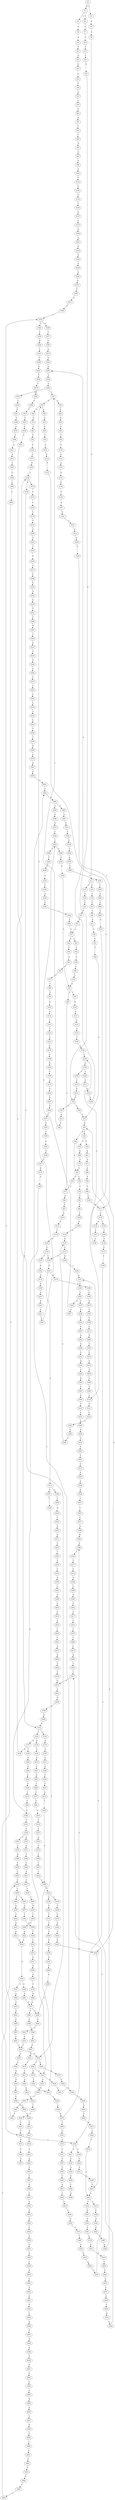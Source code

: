 strict digraph  {
	S0 -> S1 [ label = G ];
	S0 -> S2 [ label = C ];
	S1 -> S3 [ label = A ];
	S1 -> S4 [ label = C ];
	S2 -> S5 [ label = G ];
	S3 -> S6 [ label = C ];
	S4 -> S7 [ label = C ];
	S5 -> S8 [ label = C ];
	S6 -> S9 [ label = G ];
	S7 -> S10 [ label = G ];
	S8 -> S11 [ label = G ];
	S9 -> S12 [ label = T ];
	S10 -> S13 [ label = C ];
	S11 -> S14 [ label = C ];
	S11 -> S15 [ label = T ];
	S12 -> S16 [ label = G ];
	S13 -> S17 [ label = C ];
	S14 -> S18 [ label = A ];
	S15 -> S19 [ label = A ];
	S16 -> S20 [ label = G ];
	S17 -> S21 [ label = G ];
	S18 -> S22 [ label = G ];
	S19 -> S23 [ label = G ];
	S20 -> S24 [ label = G ];
	S21 -> S25 [ label = G ];
	S22 -> S26 [ label = C ];
	S23 -> S27 [ label = C ];
	S24 -> S28 [ label = T ];
	S25 -> S29 [ label = T ];
	S25 -> S30 [ label = A ];
	S26 -> S31 [ label = C ];
	S27 -> S32 [ label = C ];
	S28 -> S33 [ label = A ];
	S29 -> S34 [ label = G ];
	S30 -> S35 [ label = A ];
	S31 -> S36 [ label = G ];
	S32 -> S37 [ label = G ];
	S33 -> S38 [ label = C ];
	S34 -> S39 [ label = G ];
	S35 -> S40 [ label = C ];
	S36 -> S41 [ label = G ];
	S37 -> S42 [ label = A ];
	S37 -> S43 [ label = C ];
	S38 -> S44 [ label = T ];
	S39 -> S45 [ label = T ];
	S39 -> S46 [ label = A ];
	S40 -> S47 [ label = T ];
	S41 -> S48 [ label = T ];
	S42 -> S49 [ label = A ];
	S43 -> S50 [ label = T ];
	S44 -> S51 [ label = A ];
	S45 -> S52 [ label = G ];
	S45 -> S53 [ label = T ];
	S46 -> S54 [ label = A ];
	S47 -> S55 [ label = G ];
	S47 -> S56 [ label = A ];
	S48 -> S34 [ label = G ];
	S49 -> S57 [ label = A ];
	S50 -> S58 [ label = G ];
	S51 -> S59 [ label = T ];
	S52 -> S60 [ label = G ];
	S53 -> S61 [ label = A ];
	S54 -> S62 [ label = C ];
	S54 -> S63 [ label = G ];
	S55 -> S64 [ label = C ];
	S55 -> S65 [ label = G ];
	S56 -> S66 [ label = C ];
	S57 -> S67 [ label = C ];
	S58 -> S68 [ label = G ];
	S59 -> S69 [ label = T ];
	S60 -> S70 [ label = A ];
	S61 -> S71 [ label = G ];
	S62 -> S72 [ label = C ];
	S63 -> S73 [ label = A ];
	S64 -> S74 [ label = A ];
	S65 -> S75 [ label = A ];
	S66 -> S76 [ label = A ];
	S67 -> S77 [ label = C ];
	S68 -> S78 [ label = A ];
	S69 -> S79 [ label = G ];
	S70 -> S54 [ label = A ];
	S71 -> S80 [ label = A ];
	S72 -> S81 [ label = T ];
	S73 -> S82 [ label = A ];
	S74 -> S83 [ label = A ];
	S75 -> S84 [ label = C ];
	S76 -> S85 [ label = A ];
	S77 -> S86 [ label = C ];
	S78 -> S87 [ label = A ];
	S79 -> S88 [ label = G ];
	S80 -> S89 [ label = A ];
	S81 -> S90 [ label = C ];
	S82 -> S91 [ label = C ];
	S83 -> S92 [ label = C ];
	S84 -> S93 [ label = C ];
	S85 -> S94 [ label = C ];
	S86 -> S95 [ label = C ];
	S87 -> S96 [ label = T ];
	S87 -> S97 [ label = G ];
	S88 -> S98 [ label = A ];
	S89 -> S99 [ label = G ];
	S90 -> S100 [ label = G ];
	S91 -> S101 [ label = G ];
	S92 -> S102 [ label = C ];
	S93 -> S103 [ label = C ];
	S94 -> S104 [ label = G ];
	S95 -> S105 [ label = G ];
	S96 -> S106 [ label = G ];
	S97 -> S73 [ label = A ];
	S98 -> S107 [ label = A ];
	S99 -> S108 [ label = G ];
	S100 -> S109 [ label = G ];
	S101 -> S110 [ label = G ];
	S102 -> S111 [ label = A ];
	S103 -> S112 [ label = G ];
	S104 -> S113 [ label = A ];
	S105 -> S114 [ label = A ];
	S106 -> S115 [ label = G ];
	S107 -> S116 [ label = C ];
	S108 -> S117 [ label = G ];
	S109 -> S118 [ label = C ];
	S110 -> S119 [ label = C ];
	S111 -> S120 [ label = G ];
	S112 -> S121 [ label = T ];
	S113 -> S122 [ label = A ];
	S114 -> S123 [ label = C ];
	S115 -> S124 [ label = G ];
	S116 -> S125 [ label = G ];
	S117 -> S126 [ label = G ];
	S118 -> S127 [ label = A ];
	S119 -> S128 [ label = A ];
	S120 -> S129 [ label = A ];
	S121 -> S130 [ label = C ];
	S122 -> S131 [ label = A ];
	S123 -> S132 [ label = T ];
	S124 -> S133 [ label = G ];
	S125 -> S134 [ label = G ];
	S126 -> S135 [ label = T ];
	S126 -> S136 [ label = G ];
	S127 -> S137 [ label = C ];
	S128 -> S138 [ label = C ];
	S129 -> S139 [ label = C ];
	S129 -> S140 [ label = A ];
	S130 -> S141 [ label = T ];
	S131 -> S142 [ label = A ];
	S132 -> S143 [ label = A ];
	S133 -> S144 [ label = T ];
	S134 -> S145 [ label = T ];
	S135 -> S146 [ label = C ];
	S136 -> S147 [ label = T ];
	S137 -> S148 [ label = G ];
	S137 -> S149 [ label = C ];
	S138 -> S149 [ label = C ];
	S138 -> S150 [ label = T ];
	S139 -> S151 [ label = T ];
	S140 -> S152 [ label = C ];
	S141 -> S153 [ label = C ];
	S142 -> S154 [ label = C ];
	S143 -> S155 [ label = G ];
	S144 -> S156 [ label = C ];
	S145 -> S157 [ label = A ];
	S146 -> S158 [ label = T ];
	S147 -> S159 [ label = C ];
	S148 -> S160 [ label = C ];
	S149 -> S161 [ label = G ];
	S150 -> S162 [ label = G ];
	S151 -> S163 [ label = C ];
	S152 -> S164 [ label = C ];
	S152 -> S165 [ label = A ];
	S153 -> S166 [ label = G ];
	S154 -> S167 [ label = A ];
	S155 -> S168 [ label = A ];
	S156 -> S169 [ label = C ];
	S157 -> S170 [ label = C ];
	S158 -> S171 [ label = C ];
	S159 -> S169 [ label = C ];
	S160 -> S172 [ label = G ];
	S161 -> S173 [ label = A ];
	S161 -> S174 [ label = G ];
	S162 -> S175 [ label = G ];
	S163 -> S176 [ label = C ];
	S164 -> S177 [ label = A ];
	S164 -> S178 [ label = G ];
	S165 -> S179 [ label = G ];
	S166 -> S180 [ label = G ];
	S167 -> S181 [ label = G ];
	S168 -> S182 [ label = A ];
	S169 -> S183 [ label = G ];
	S170 -> S184 [ label = G ];
	S171 -> S185 [ label = T ];
	S172 -> S186 [ label = C ];
	S173 -> S187 [ label = G ];
	S173 -> S188 [ label = A ];
	S174 -> S189 [ label = G ];
	S175 -> S190 [ label = G ];
	S176 -> S191 [ label = C ];
	S177 -> S192 [ label = G ];
	S177 -> S193 [ label = C ];
	S178 -> S194 [ label = G ];
	S179 -> S195 [ label = C ];
	S180 -> S196 [ label = C ];
	S181 -> S197 [ label = A ];
	S182 -> S198 [ label = T ];
	S183 -> S199 [ label = C ];
	S183 -> S200 [ label = T ];
	S184 -> S201 [ label = A ];
	S185 -> S202 [ label = C ];
	S186 -> S203 [ label = G ];
	S187 -> S204 [ label = T ];
	S188 -> S205 [ label = T ];
	S189 -> S206 [ label = A ];
	S190 -> S207 [ label = A ];
	S191 -> S208 [ label = A ];
	S192 -> S129 [ label = A ];
	S193 -> S209 [ label = C ];
	S194 -> S210 [ label = A ];
	S195 -> S211 [ label = C ];
	S196 -> S127 [ label = A ];
	S197 -> S212 [ label = A ];
	S198 -> S213 [ label = C ];
	S199 -> S214 [ label = C ];
	S200 -> S215 [ label = C ];
	S201 -> S216 [ label = A ];
	S202 -> S217 [ label = T ];
	S202 -> S218 [ label = G ];
	S203 -> S219 [ label = C ];
	S203 -> S220 [ label = G ];
	S204 -> S221 [ label = C ];
	S205 -> S222 [ label = G ];
	S206 -> S223 [ label = A ];
	S207 -> S224 [ label = A ];
	S208 -> S225 [ label = T ];
	S209 -> S226 [ label = A ];
	S210 -> S227 [ label = C ];
	S211 -> S228 [ label = G ];
	S212 -> S229 [ label = G ];
	S213 -> S230 [ label = G ];
	S214 -> S231 [ label = G ];
	S215 -> S232 [ label = G ];
	S216 -> S233 [ label = G ];
	S217 -> S234 [ label = G ];
	S218 -> S235 [ label = T ];
	S219 -> S236 [ label = G ];
	S220 -> S237 [ label = C ];
	S221 -> S238 [ label = C ];
	S222 -> S239 [ label = T ];
	S223 -> S240 [ label = T ];
	S224 -> S241 [ label = C ];
	S225 -> S242 [ label = C ];
	S226 -> S243 [ label = C ];
	S227 -> S244 [ label = G ];
	S228 -> S245 [ label = T ];
	S229 -> S246 [ label = G ];
	S230 -> S247 [ label = G ];
	S231 -> S25 [ label = G ];
	S232 -> S248 [ label = G ];
	S233 -> S249 [ label = A ];
	S234 -> S250 [ label = A ];
	S235 -> S251 [ label = G ];
	S236 -> S252 [ label = T ];
	S237 -> S253 [ label = T ];
	S238 -> S254 [ label = A ];
	S239 -> S255 [ label = A ];
	S240 -> S256 [ label = T ];
	S241 -> S257 [ label = T ];
	S242 -> S258 [ label = T ];
	S243 -> S259 [ label = C ];
	S244 -> S260 [ label = C ];
	S245 -> S261 [ label = C ];
	S246 -> S117 [ label = G ];
	S247 -> S262 [ label = G ];
	S248 -> S263 [ label = A ];
	S249 -> S264 [ label = A ];
	S250 -> S265 [ label = G ];
	S251 -> S266 [ label = G ];
	S252 -> S267 [ label = C ];
	S253 -> S268 [ label = A ];
	S253 -> S269 [ label = G ];
	S254 -> S270 [ label = G ];
	S255 -> S271 [ label = G ];
	S256 -> S272 [ label = G ];
	S257 -> S55 [ label = G ];
	S258 -> S273 [ label = G ];
	S259 -> S274 [ label = C ];
	S260 -> S275 [ label = C ];
	S261 -> S276 [ label = C ];
	S262 -> S277 [ label = T ];
	S263 -> S278 [ label = A ];
	S264 -> S279 [ label = G ];
	S265 -> S280 [ label = T ];
	S266 -> S281 [ label = T ];
	S267 -> S282 [ label = G ];
	S268 -> S283 [ label = T ];
	S269 -> S284 [ label = G ];
	S270 -> S285 [ label = T ];
	S270 -> S286 [ label = C ];
	S271 -> S287 [ label = T ];
	S272 -> S288 [ label = A ];
	S273 -> S289 [ label = C ];
	S274 -> S290 [ label = C ];
	S275 -> S291 [ label = C ];
	S276 -> S292 [ label = T ];
	S277 -> S293 [ label = A ];
	S278 -> S294 [ label = C ];
	S279 -> S295 [ label = T ];
	S280 -> S296 [ label = A ];
	S281 -> S297 [ label = A ];
	S282 -> S298 [ label = A ];
	S283 -> S299 [ label = A ];
	S284 -> S300 [ label = A ];
	S285 -> S301 [ label = A ];
	S286 -> S302 [ label = T ];
	S287 -> S303 [ label = T ];
	S288 -> S304 [ label = A ];
	S289 -> S305 [ label = C ];
	S290 -> S306 [ label = T ];
	S291 -> S307 [ label = A ];
	S292 -> S308 [ label = C ];
	S293 -> S309 [ label = T ];
	S294 -> S310 [ label = A ];
	S294 -> S47 [ label = T ];
	S295 -> S311 [ label = G ];
	S297 -> S312 [ label = T ];
	S297 -> S313 [ label = C ];
	S298 -> S314 [ label = C ];
	S299 -> S315 [ label = G ];
	S300 -> S87 [ label = A ];
	S301 -> S316 [ label = G ];
	S302 -> S317 [ label = T ];
	S303 -> S318 [ label = T ];
	S304 -> S319 [ label = C ];
	S305 -> S320 [ label = A ];
	S306 -> S321 [ label = T ];
	S307 -> S322 [ label = T ];
	S308 -> S323 [ label = T ];
	S309 -> S324 [ label = C ];
	S310 -> S325 [ label = G ];
	S311 -> S326 [ label = T ];
	S312 -> S327 [ label = G ];
	S313 -> S328 [ label = C ];
	S314 -> S329 [ label = G ];
	S315 -> S330 [ label = T ];
	S316 -> S331 [ label = G ];
	S317 -> S332 [ label = C ];
	S318 -> S333 [ label = C ];
	S319 -> S334 [ label = C ];
	S320 -> S335 [ label = G ];
	S321 -> S336 [ label = C ];
	S322 -> S337 [ label = C ];
	S323 -> S338 [ label = T ];
	S323 -> S339 [ label = G ];
	S324 -> S340 [ label = C ];
	S325 -> S341 [ label = G ];
	S326 -> S342 [ label = C ];
	S327 -> S343 [ label = A ];
	S328 -> S344 [ label = G ];
	S329 -> S345 [ label = C ];
	S330 -> S346 [ label = A ];
	S331 -> S347 [ label = G ];
	S332 -> S348 [ label = A ];
	S333 -> S349 [ label = A ];
	S334 -> S350 [ label = C ];
	S335 -> S351 [ label = T ];
	S336 -> S352 [ label = C ];
	S336 -> S353 [ label = G ];
	S337 -> S354 [ label = G ];
	S338 -> S355 [ label = C ];
	S339 -> S356 [ label = T ];
	S340 -> S357 [ label = C ];
	S341 -> S358 [ label = A ];
	S342 -> S359 [ label = G ];
	S342 -> S360 [ label = C ];
	S343 -> S361 [ label = G ];
	S344 -> S362 [ label = G ];
	S345 -> S363 [ label = G ];
	S346 -> S364 [ label = G ];
	S347 -> S365 [ label = T ];
	S348 -> S366 [ label = C ];
	S349 -> S367 [ label = C ];
	S350 -> S368 [ label = G ];
	S351 -> S369 [ label = C ];
	S352 -> S370 [ label = T ];
	S353 -> S371 [ label = A ];
	S354 -> S372 [ label = T ];
	S355 -> S373 [ label = T ];
	S356 -> S374 [ label = C ];
	S357 -> S375 [ label = G ];
	S358 -> S376 [ label = A ];
	S359 -> S377 [ label = T ];
	S360 -> S378 [ label = T ];
	S361 -> S379 [ label = C ];
	S362 -> S380 [ label = T ];
	S363 -> S381 [ label = C ];
	S364 -> S382 [ label = C ];
	S365 -> S383 [ label = C ];
	S366 -> S384 [ label = G ];
	S367 -> S385 [ label = T ];
	S368 -> S386 [ label = T ];
	S369 -> S387 [ label = G ];
	S370 -> S388 [ label = G ];
	S371 -> S389 [ label = T ];
	S372 -> S390 [ label = C ];
	S373 -> S391 [ label = C ];
	S374 -> S392 [ label = G ];
	S375 -> S393 [ label = A ];
	S376 -> S394 [ label = T ];
	S377 -> S395 [ label = C ];
	S378 -> S396 [ label = G ];
	S379 -> S397 [ label = G ];
	S380 -> S398 [ label = G ];
	S381 -> S399 [ label = C ];
	S382 -> S400 [ label = C ];
	S383 -> S401 [ label = A ];
	S384 -> S402 [ label = C ];
	S385 -> S403 [ label = C ];
	S386 -> S130 [ label = C ];
	S387 -> S404 [ label = T ];
	S388 -> S405 [ label = T ];
	S389 -> S406 [ label = C ];
	S390 -> S407 [ label = C ];
	S391 -> S408 [ label = G ];
	S392 -> S409 [ label = T ];
	S393 -> S410 [ label = A ];
	S394 -> S411 [ label = A ];
	S395 -> S412 [ label = G ];
	S396 -> S413 [ label = G ];
	S397 -> S414 [ label = G ];
	S398 -> S39 [ label = G ];
	S399 -> S415 [ label = T ];
	S400 -> S37 [ label = G ];
	S401 -> S416 [ label = C ];
	S402 -> S417 [ label = C ];
	S403 -> S418 [ label = C ];
	S404 -> S419 [ label = A ];
	S405 -> S420 [ label = C ];
	S406 -> S421 [ label = G ];
	S407 -> S422 [ label = T ];
	S408 -> S423 [ label = G ];
	S409 -> S424 [ label = G ];
	S410 -> S425 [ label = A ];
	S410 -> S426 [ label = G ];
	S411 -> S427 [ label = G ];
	S412 -> S428 [ label = G ];
	S413 -> S429 [ label = C ];
	S414 -> S430 [ label = T ];
	S415 -> S431 [ label = C ];
	S416 -> S432 [ label = T ];
	S417 -> S433 [ label = C ];
	S418 -> S434 [ label = T ];
	S419 -> S435 [ label = A ];
	S420 -> S436 [ label = C ];
	S421 -> S437 [ label = T ];
	S422 -> S308 [ label = C ];
	S423 -> S438 [ label = A ];
	S424 -> S439 [ label = G ];
	S425 -> S440 [ label = G ];
	S426 -> S441 [ label = T ];
	S427 -> S442 [ label = T ];
	S428 -> S263 [ label = A ];
	S429 -> S443 [ label = C ];
	S430 -> S444 [ label = C ];
	S431 -> S445 [ label = G ];
	S432 -> S446 [ label = C ];
	S433 -> S447 [ label = T ];
	S434 -> S448 [ label = T ];
	S435 -> S449 [ label = G ];
	S436 -> S450 [ label = T ];
	S437 -> S451 [ label = T ];
	S438 -> S452 [ label = G ];
	S439 -> S281 [ label = T ];
	S440 -> S453 [ label = T ];
	S441 -> S454 [ label = C ];
	S442 -> S455 [ label = C ];
	S443 -> S456 [ label = T ];
	S444 -> S457 [ label = G ];
	S445 -> S458 [ label = G ];
	S446 -> S459 [ label = G ];
	S447 -> S460 [ label = T ];
	S448 -> S461 [ label = T ];
	S449 -> S462 [ label = A ];
	S450 -> S463 [ label = A ];
	S450 -> S464 [ label = T ];
	S451 -> S465 [ label = T ];
	S452 -> S466 [ label = A ];
	S453 -> S467 [ label = G ];
	S454 -> S468 [ label = G ];
	S455 -> S469 [ label = T ];
	S456 -> S470 [ label = G ];
	S457 -> S471 [ label = C ];
	S458 -> S472 [ label = G ];
	S459 -> S473 [ label = C ];
	S460 -> S474 [ label = C ];
	S461 -> S475 [ label = C ];
	S462 -> S476 [ label = C ];
	S463 -> S477 [ label = C ];
	S464 -> S478 [ label = G ];
	S465 -> S479 [ label = G ];
	S466 -> S480 [ label = G ];
	S467 -> S481 [ label = T ];
	S468 -> S482 [ label = C ];
	S468 -> S483 [ label = A ];
	S469 -> S484 [ label = C ];
	S470 -> S485 [ label = G ];
	S471 -> S486 [ label = A ];
	S472 -> S487 [ label = C ];
	S473 -> S488 [ label = T ];
	S474 -> S489 [ label = A ];
	S475 -> S490 [ label = A ];
	S476 -> S491 [ label = G ];
	S477 -> S492 [ label = T ];
	S478 -> S493 [ label = T ];
	S479 -> S494 [ label = T ];
	S480 -> S495 [ label = G ];
	S481 -> S342 [ label = C ];
	S482 -> S496 [ label = G ];
	S483 -> S497 [ label = G ];
	S484 -> S498 [ label = T ];
	S485 -> S499 [ label = G ];
	S486 -> S500 [ label = C ];
	S487 -> S501 [ label = T ];
	S488 -> S502 [ label = T ];
	S489 -> S503 [ label = T ];
	S490 -> S504 [ label = T ];
	S491 -> S505 [ label = G ];
	S492 -> S506 [ label = A ];
	S493 -> S507 [ label = A ];
	S494 -> S508 [ label = A ];
	S495 -> S509 [ label = T ];
	S496 -> S510 [ label = G ];
	S497 -> S511 [ label = G ];
	S498 -> S202 [ label = C ];
	S498 -> S512 [ label = G ];
	S499 -> S513 [ label = T ];
	S500 -> S514 [ label = G ];
	S501 -> S515 [ label = C ];
	S502 -> S516 [ label = C ];
	S503 -> S517 [ label = C ];
	S504 -> S518 [ label = C ];
	S505 -> S519 [ label = C ];
	S506 -> S520 [ label = C ];
	S507 -> S521 [ label = G ];
	S508 -> S522 [ label = G ];
	S509 -> S523 [ label = C ];
	S510 -> S524 [ label = C ];
	S511 -> S525 [ label = T ];
	S512 -> S526 [ label = T ];
	S513 -> S527 [ label = C ];
	S514 -> S528 [ label = C ];
	S515 -> S529 [ label = A ];
	S516 -> S530 [ label = A ];
	S517 -> S531 [ label = C ];
	S518 -> S531 [ label = C ];
	S519 -> S532 [ label = T ];
	S520 -> S533 [ label = C ];
	S521 -> S534 [ label = G ];
	S522 -> S534 [ label = G ];
	S523 -> S535 [ label = C ];
	S524 -> S253 [ label = T ];
	S525 -> S536 [ label = A ];
	S526 -> S537 [ label = A ];
	S527 -> S538 [ label = C ];
	S528 -> S172 [ label = G ];
	S529 -> S539 [ label = C ];
	S530 -> S540 [ label = T ];
	S531 -> S541 [ label = A ];
	S532 -> S542 [ label = C ];
	S533 -> S543 [ label = A ];
	S534 -> S544 [ label = A ];
	S535 -> S545 [ label = C ];
	S536 -> S546 [ label = T ];
	S538 -> S547 [ label = C ];
	S539 -> S548 [ label = G ];
	S540 -> S517 [ label = C ];
	S541 -> S549 [ label = G ];
	S542 -> S550 [ label = T ];
	S543 -> S551 [ label = G ];
	S544 -> S552 [ label = G ];
	S544 -> S553 [ label = A ];
	S545 -> S554 [ label = A ];
	S545 -> S555 [ label = G ];
	S546 -> S556 [ label = A ];
	S547 -> S555 [ label = G ];
	S548 -> S557 [ label = T ];
	S549 -> S558 [ label = A ];
	S550 -> S559 [ label = C ];
	S551 -> S560 [ label = G ];
	S552 -> S561 [ label = A ];
	S553 -> S562 [ label = A ];
	S554 -> S563 [ label = G ];
	S555 -> S564 [ label = A ];
	S555 -> S565 [ label = G ];
	S556 -> S566 [ label = A ];
	S557 -> S567 [ label = C ];
	S558 -> S568 [ label = A ];
	S559 -> S569 [ label = G ];
	S560 -> S570 [ label = A ];
	S561 -> S571 [ label = G ];
	S562 -> S572 [ label = G ];
	S563 -> S573 [ label = A ];
	S564 -> S574 [ label = G ];
	S564 -> S410 [ label = A ];
	S565 -> S575 [ label = A ];
	S566 -> S576 [ label = G ];
	S567 -> S577 [ label = C ];
	S568 -> S152 [ label = C ];
	S569 -> S578 [ label = A ];
	S570 -> S579 [ label = G ];
	S571 -> S580 [ label = T ];
	S571 -> S495 [ label = G ];
	S572 -> S581 [ label = G ];
	S573 -> S582 [ label = G ];
	S574 -> S583 [ label = T ];
	S575 -> S584 [ label = G ];
	S576 -> S585 [ label = T ];
	S577 -> S586 [ label = A ];
	S578 -> S587 [ label = A ];
	S579 -> S588 [ label = A ];
	S580 -> S589 [ label = C ];
	S581 -> S590 [ label = T ];
	S582 -> S591 [ label = C ];
	S583 -> S221 [ label = C ];
	S584 -> S592 [ label = G ];
	S585 -> S593 [ label = C ];
	S586 -> S594 [ label = G ];
	S587 -> S595 [ label = G ];
	S588 -> S571 [ label = G ];
	S589 -> S596 [ label = A ];
	S590 -> S597 [ label = C ];
	S591 -> S598 [ label = C ];
	S592 -> S599 [ label = C ];
	S593 -> S600 [ label = G ];
	S594 -> S286 [ label = C ];
	S595 -> S601 [ label = T ];
	S596 -> S602 [ label = G ];
	S597 -> S603 [ label = C ];
	S598 -> S604 [ label = A ];
	S599 -> S605 [ label = G ];
	S600 -> S606 [ label = T ];
	S601 -> S454 [ label = C ];
	S602 -> S607 [ label = G ];
	S603 -> S545 [ label = C ];
	S604 -> S608 [ label = C ];
	S605 -> S609 [ label = T ];
	S606 -> S610 [ label = G ];
	S607 -> S611 [ label = A ];
	S608 -> S612 [ label = G ];
	S609 -> S613 [ label = G ];
	S610 -> S439 [ label = G ];
	S611 -> S614 [ label = C ];
	S612 -> S615 [ label = G ];
	S613 -> S616 [ label = G ];
	S614 -> S617 [ label = C ];
	S615 -> S618 [ label = T ];
	S616 -> S619 [ label = T ];
	S617 -> S620 [ label = A ];
	S618 -> S621 [ label = T ];
	S619 -> S297 [ label = A ];
	S620 -> S622 [ label = G ];
	S621 -> S623 [ label = A ];
	S622 -> S624 [ label = T ];
	S623 -> S625 [ label = C ];
	S624 -> S626 [ label = C ];
	S625 -> S627 [ label = T ];
	S626 -> S628 [ label = T ];
	S627 -> S629 [ label = G ];
	S628 -> S630 [ label = C ];
	S629 -> S631 [ label = C ];
	S630 -> S498 [ label = T ];
	S631 -> S632 [ label = A ];
	S632 -> S633 [ label = G ];
	S633 -> S634 [ label = A ];
	S634 -> S635 [ label = C ];
	S635 -> S636 [ label = G ];
	S636 -> S637 [ label = G ];
	S637 -> S638 [ label = A ];
	S638 -> S639 [ label = C ];
	S639 -> S640 [ label = A ];
	S640 -> S641 [ label = C ];
	S641 -> S642 [ label = A ];
	S642 -> S643 [ label = C ];
	S643 -> S644 [ label = C ];
	S644 -> S645 [ label = T ];
	S645 -> S646 [ label = C ];
	S646 -> S647 [ label = T ];
	S647 -> S648 [ label = A ];
	S648 -> S649 [ label = G ];
	S649 -> S650 [ label = A ];
	S650 -> S651 [ label = A ];
	S651 -> S652 [ label = C ];
	S652 -> S653 [ label = G ];
	S653 -> S654 [ label = A ];
	S654 -> S655 [ label = G ];
	S655 -> S656 [ label = G ];
	S656 -> S657 [ label = T ];
	S657 -> S658 [ label = G ];
	S658 -> S659 [ label = T ];
	S659 -> S660 [ label = C ];
	S660 -> S661 [ label = C ];
	S661 -> S662 [ label = C ];
	S662 -> S663 [ label = T ];
	S663 -> S664 [ label = G ];
	S664 -> S665 [ label = T ];
	S665 -> S666 [ label = C ];
	S666 -> S436 [ label = C ];
}
